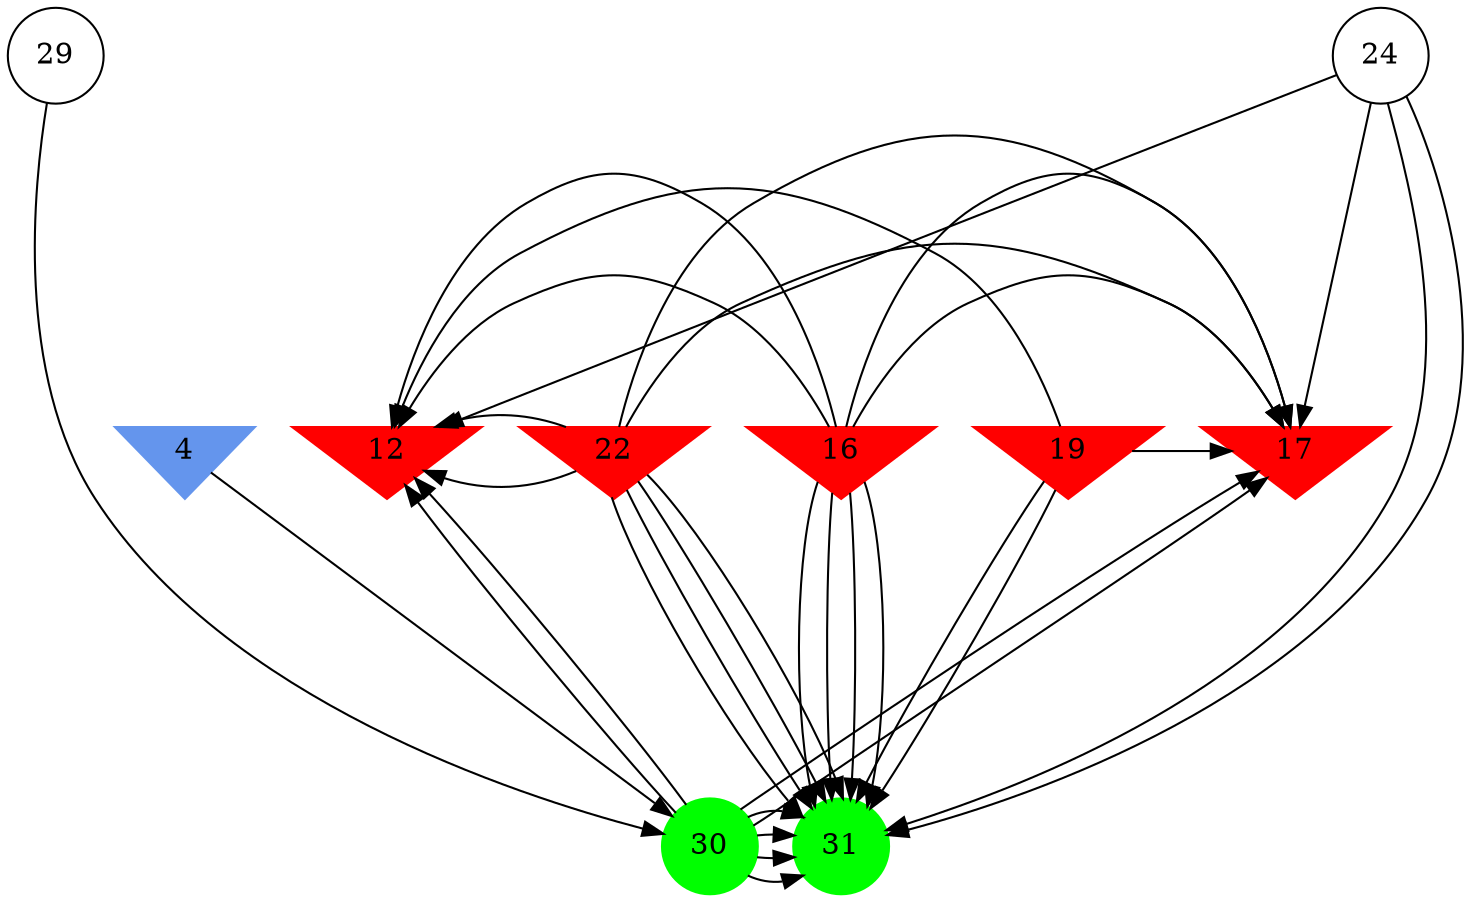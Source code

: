 digraph brain {
	ranksep=2.0;
	4 [shape=invtriangle,style=filled,color=cornflowerblue];
	12 [shape=invtriangle,style=filled,color=red];
	16 [shape=invtriangle,style=filled,color=red];
	17 [shape=invtriangle,style=filled,color=red];
	19 [shape=invtriangle,style=filled,color=red];
	22 [shape=invtriangle,style=filled,color=red];
	24 [shape=circle,color=black];
	29 [shape=circle,color=black];
	30 [shape=circle,style=filled,color=green];
	31 [shape=circle,style=filled,color=green];
	24	->	17;
	24	->	31;
	24	->	12;
	24	->	31;
	16	->	17;
	16	->	31;
	16	->	12;
	16	->	31;
	30	->	17;
	30	->	31;
	30	->	12;
	30	->	31;
	22	->	17;
	22	->	31;
	22	->	12;
	22	->	31;
	4	->	30;
	29	->	30;
	19	->	17;
	19	->	31;
	19	->	12;
	19	->	31;
	16	->	17;
	16	->	31;
	16	->	12;
	16	->	31;
	30	->	17;
	30	->	31;
	30	->	12;
	30	->	31;
	22	->	17;
	22	->	31;
	22	->	12;
	22	->	31;
	{ rank=same; 4; 12; 16; 17; 19; 22; }
	{ rank=same; 24; 29; }
	{ rank=same; 30; 31; }
}
